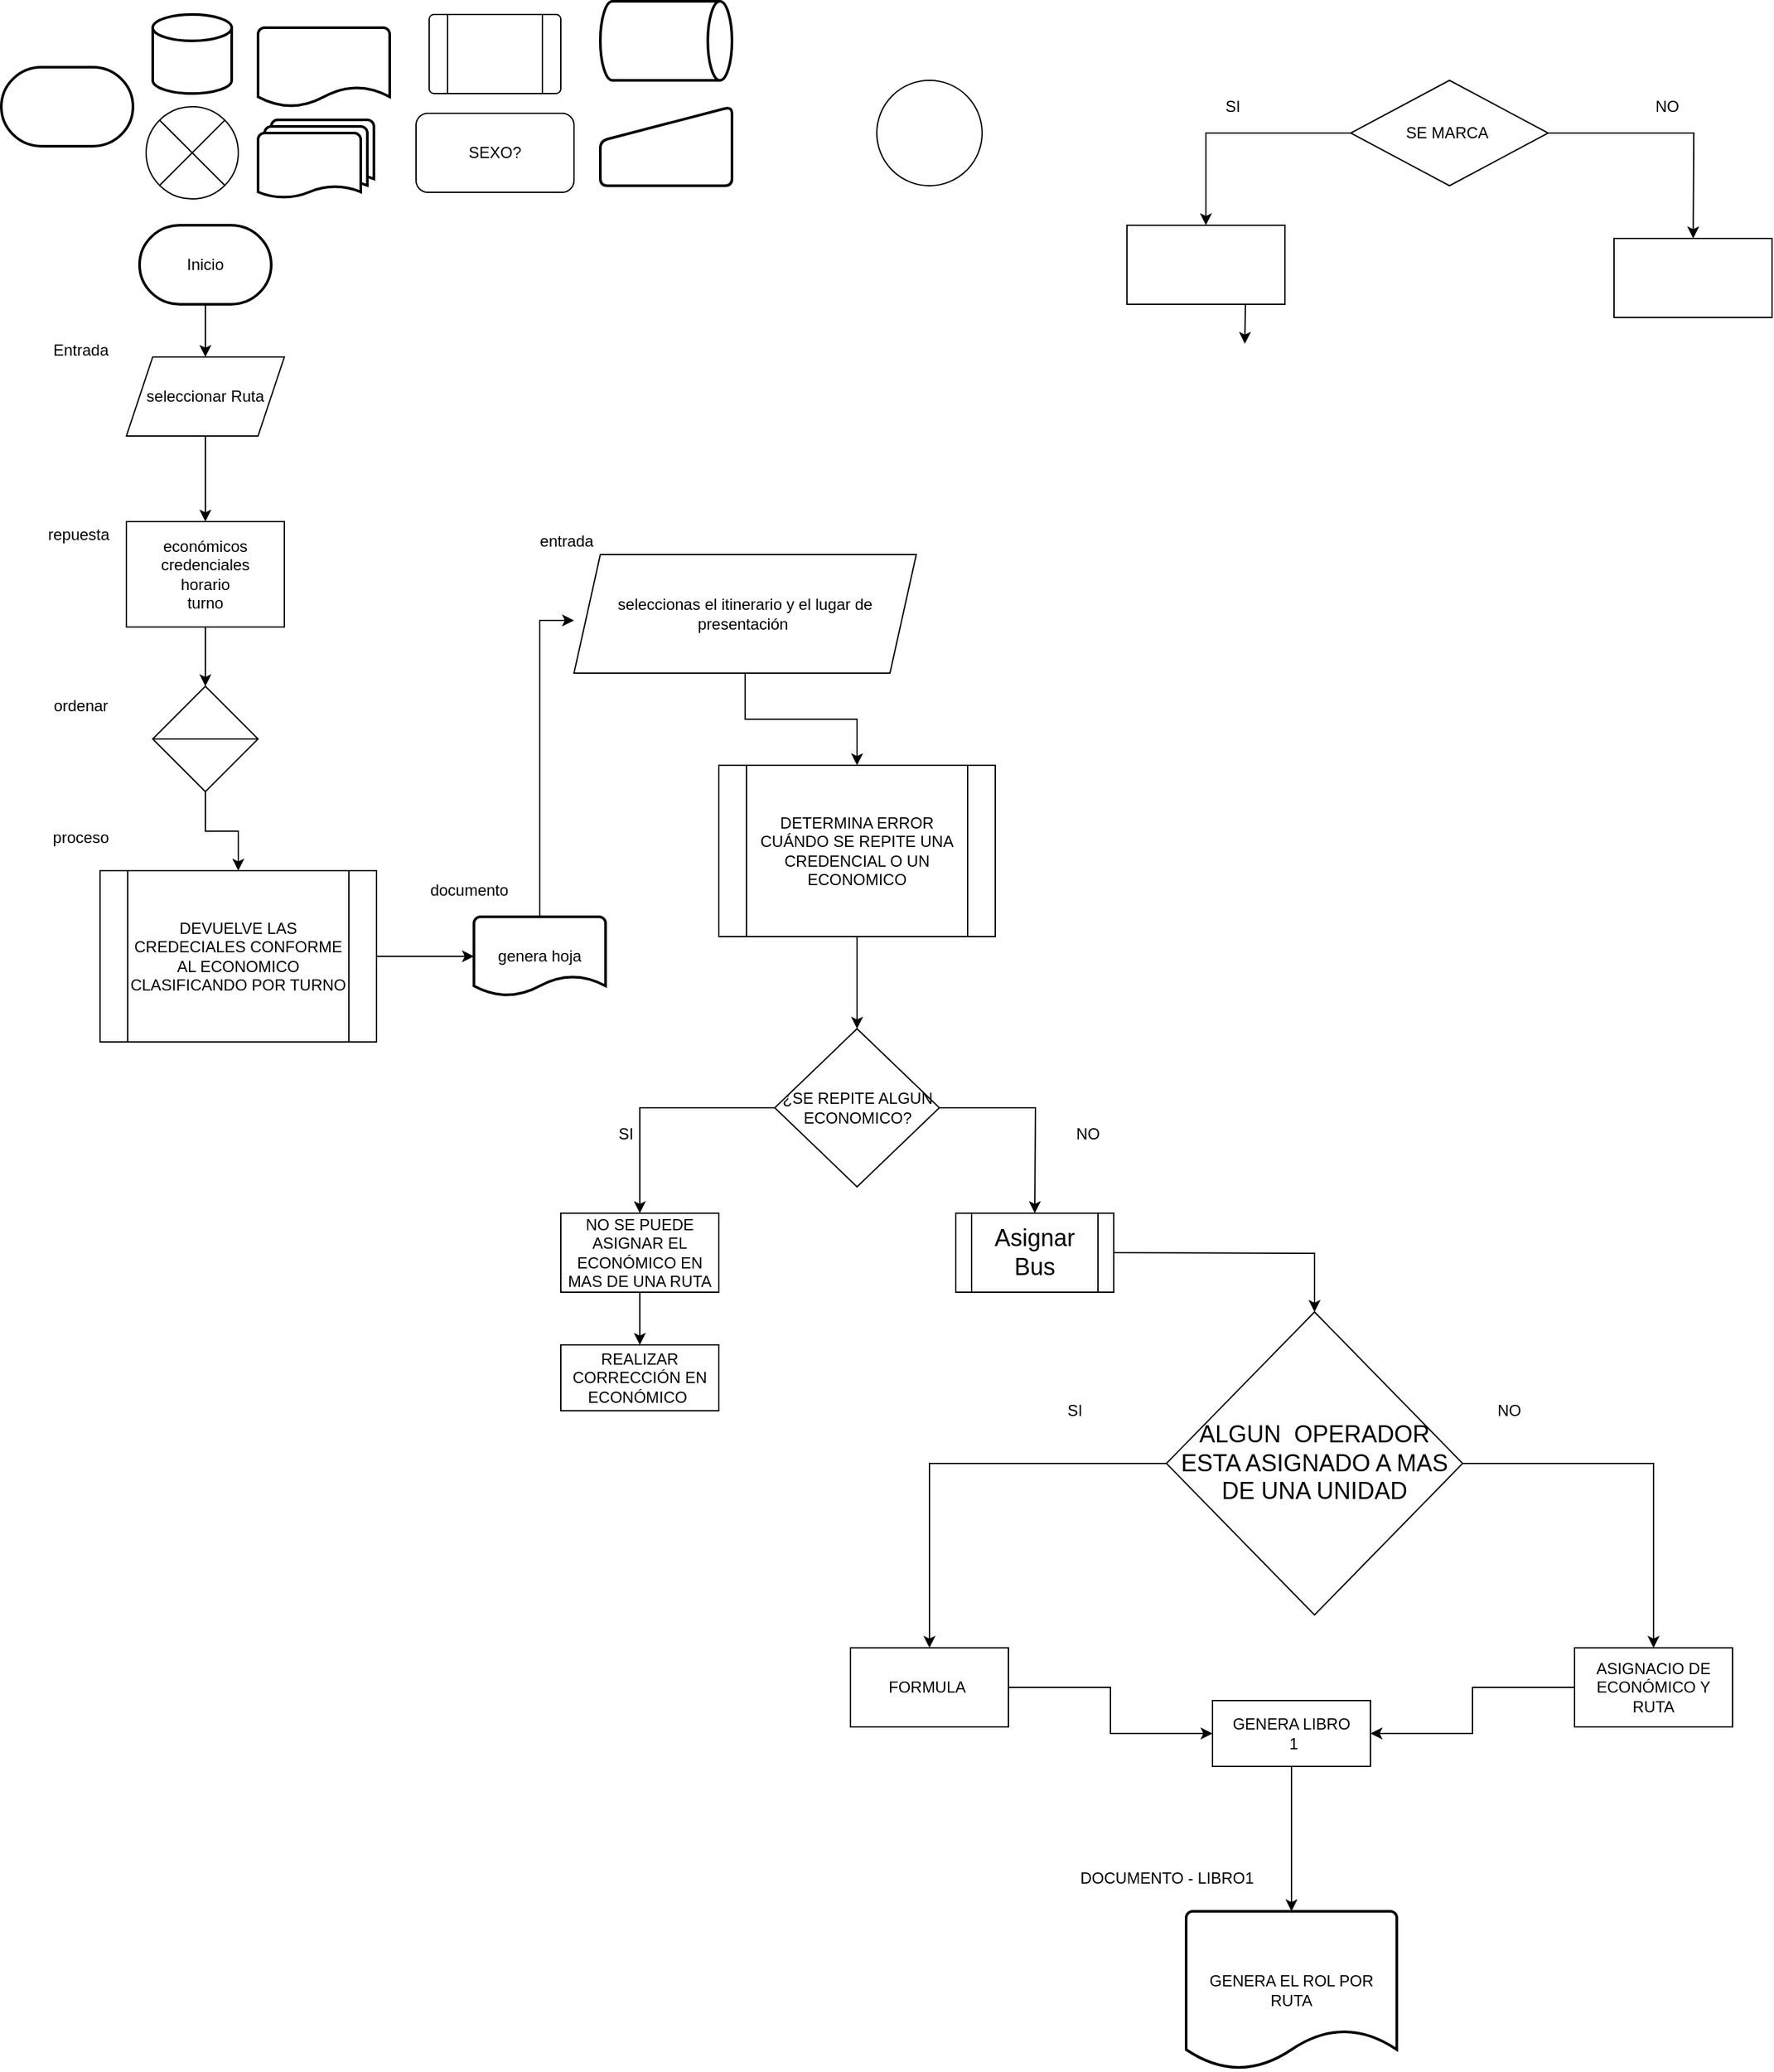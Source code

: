 <mxfile version="20.5.3" type="github">
  <diagram id="6v5yYC2GlbZG30RdDHjr" name="Página-1">
    <mxGraphModel dx="868" dy="482" grid="1" gridSize="10" guides="1" tooltips="1" connect="1" arrows="1" fold="1" page="1" pageScale="1" pageWidth="827" pageHeight="1169" math="0" shadow="0">
      <root>
        <mxCell id="0" />
        <mxCell id="1" parent="0" />
        <mxCell id="MprWjscymkKGWo3uFzGC-1" value="&lt;font style=&quot;vertical-align: inherit;&quot;&gt;&lt;font style=&quot;vertical-align: inherit;&quot;&gt;SEXO?&lt;br&gt;&lt;/font&gt;&lt;/font&gt;" style="rounded=1;whiteSpace=wrap;html=1;" parent="1" vertex="1">
          <mxGeometry x="320" y="105" width="120" height="60" as="geometry" />
        </mxCell>
        <mxCell id="MprWjscymkKGWo3uFzGC-7" value="Entrada" style="text;html=1;align=center;verticalAlign=middle;resizable=0;points=[];autosize=1;strokeColor=none;fillColor=none;" parent="1" vertex="1">
          <mxGeometry x="30" y="270" width="70" height="30" as="geometry" />
        </mxCell>
        <mxCell id="MprWjscymkKGWo3uFzGC-15" value="repuesta&amp;nbsp;&lt;br&gt;" style="text;html=1;align=center;verticalAlign=middle;resizable=0;points=[];autosize=1;strokeColor=none;fillColor=none;" parent="1" vertex="1">
          <mxGeometry x="30" y="410" width="70" height="30" as="geometry" />
        </mxCell>
        <mxCell id="MprWjscymkKGWo3uFzGC-22" value="" style="edgeStyle=orthogonalEdgeStyle;rounded=0;orthogonalLoop=1;jettySize=auto;html=1;fontFamily=Helvetica;fontSize=12;fontColor=default;" parent="1" source="MprWjscymkKGWo3uFzGC-4" target="MprWjscymkKGWo3uFzGC-19" edge="1">
          <mxGeometry relative="1" as="geometry" />
        </mxCell>
        <mxCell id="MprWjscymkKGWo3uFzGC-4" value="económicos&lt;br&gt;credenciales&lt;br&gt;horario&lt;br&gt;turno" style="rounded=0;whiteSpace=wrap;html=1;" parent="1" vertex="1">
          <mxGeometry x="100" y="415" width="120" height="80" as="geometry" />
        </mxCell>
        <mxCell id="MprWjscymkKGWo3uFzGC-28" value="" style="edgeStyle=orthogonalEdgeStyle;rounded=0;orthogonalLoop=1;jettySize=auto;html=1;fontFamily=Helvetica;fontSize=12;fontColor=default;" parent="1" source="MprWjscymkKGWo3uFzGC-17" target="MprWjscymkKGWo3uFzGC-4" edge="1">
          <mxGeometry relative="1" as="geometry" />
        </mxCell>
        <mxCell id="MprWjscymkKGWo3uFzGC-17" value="seleccionar Ruta" style="shape=parallelogram;perimeter=parallelogramPerimeter;whiteSpace=wrap;html=1;fixedSize=1;rounded=0;strokeColor=default;fontFamily=Helvetica;fontSize=12;fontColor=default;fillColor=default;" parent="1" vertex="1">
          <mxGeometry x="100" y="290" width="120" height="60" as="geometry" />
        </mxCell>
        <mxCell id="MprWjscymkKGWo3uFzGC-27" value="" style="edgeStyle=orthogonalEdgeStyle;rounded=0;orthogonalLoop=1;jettySize=auto;html=1;fontFamily=Helvetica;fontSize=12;fontColor=default;" parent="1" source="MprWjscymkKGWo3uFzGC-19" target="MprWjscymkKGWo3uFzGC-25" edge="1">
          <mxGeometry relative="1" as="geometry" />
        </mxCell>
        <mxCell id="MprWjscymkKGWo3uFzGC-19" value="" style="shape=sortShape;perimeter=rhombusPerimeter;whiteSpace=wrap;html=1;rounded=0;strokeColor=default;fontFamily=Helvetica;fontSize=12;fontColor=default;fillColor=default;" parent="1" vertex="1">
          <mxGeometry x="120" y="540" width="80" height="80" as="geometry" />
        </mxCell>
        <mxCell id="MprWjscymkKGWo3uFzGC-20" value="ordenar" style="text;html=1;align=center;verticalAlign=middle;resizable=0;points=[];autosize=1;strokeColor=none;fillColor=none;fontSize=12;fontFamily=Helvetica;fontColor=default;" parent="1" vertex="1">
          <mxGeometry x="35" y="540" width="60" height="30" as="geometry" />
        </mxCell>
        <mxCell id="MprWjscymkKGWo3uFzGC-42" value="" style="edgeStyle=orthogonalEdgeStyle;rounded=0;orthogonalLoop=1;jettySize=auto;html=1;fontFamily=Helvetica;fontSize=12;fontColor=default;" parent="1" source="MprWjscymkKGWo3uFzGC-25" target="MprWjscymkKGWo3uFzGC-41" edge="1">
          <mxGeometry relative="1" as="geometry" />
        </mxCell>
        <mxCell id="MprWjscymkKGWo3uFzGC-25" value="DEVUELVE LAS CREDECIALES CONFORME AL ECONOMICO CLASIFICANDO POR TURNO" style="shape=process;whiteSpace=wrap;html=1;backgroundOutline=1;rounded=0;strokeColor=default;fontFamily=Helvetica;fontSize=12;fontColor=default;fillColor=default;" parent="1" vertex="1">
          <mxGeometry x="80" y="680" width="210" height="130" as="geometry" />
        </mxCell>
        <mxCell id="MprWjscymkKGWo3uFzGC-29" value="proceso" style="text;html=1;align=center;verticalAlign=middle;resizable=0;points=[];autosize=1;strokeColor=none;fillColor=none;fontSize=12;fontFamily=Helvetica;fontColor=default;" parent="1" vertex="1">
          <mxGeometry x="30" y="640" width="70" height="30" as="geometry" />
        </mxCell>
        <mxCell id="MprWjscymkKGWo3uFzGC-30" value="" style="strokeWidth=2;html=1;shape=mxgraph.flowchart.database;whiteSpace=wrap;rounded=0;strokeColor=default;fontFamily=Helvetica;fontSize=12;fontColor=default;fillColor=default;" parent="1" vertex="1">
          <mxGeometry x="120" y="30" width="60" height="60" as="geometry" />
        </mxCell>
        <mxCell id="MprWjscymkKGWo3uFzGC-31" value="" style="strokeWidth=2;html=1;shape=mxgraph.flowchart.document2;whiteSpace=wrap;size=0.25;rounded=0;strokeColor=default;fontFamily=Helvetica;fontSize=12;fontColor=default;fillColor=default;" parent="1" vertex="1">
          <mxGeometry x="200" y="40" width="100" height="60" as="geometry" />
        </mxCell>
        <mxCell id="MprWjscymkKGWo3uFzGC-32" value="" style="verticalLabelPosition=bottom;verticalAlign=top;html=1;shape=mxgraph.flowchart.or;rounded=0;strokeColor=default;fontFamily=Helvetica;fontSize=12;fontColor=default;fillColor=default;" parent="1" vertex="1">
          <mxGeometry x="115" y="100" width="70" height="70" as="geometry" />
        </mxCell>
        <mxCell id="MprWjscymkKGWo3uFzGC-33" value="" style="strokeWidth=2;html=1;shape=mxgraph.flowchart.multi-document;whiteSpace=wrap;rounded=0;strokeColor=default;fontFamily=Helvetica;fontSize=12;fontColor=default;fillColor=default;" parent="1" vertex="1">
          <mxGeometry x="200" y="110" width="88" height="60" as="geometry" />
        </mxCell>
        <mxCell id="MprWjscymkKGWo3uFzGC-34" value="" style="verticalLabelPosition=bottom;verticalAlign=top;html=1;shape=process;whiteSpace=wrap;rounded=1;size=0.14;arcSize=6;strokeColor=default;fontFamily=Helvetica;fontSize=12;fontColor=default;fillColor=default;" parent="1" vertex="1">
          <mxGeometry x="330" y="30" width="100" height="60" as="geometry" />
        </mxCell>
        <mxCell id="MprWjscymkKGWo3uFzGC-36" value="" style="html=1;strokeWidth=2;shape=manualInput;whiteSpace=wrap;rounded=1;size=26;arcSize=11;strokeColor=default;fontFamily=Helvetica;fontSize=12;fontColor=default;fillColor=default;" parent="1" vertex="1">
          <mxGeometry x="460" y="100" width="100" height="60" as="geometry" />
        </mxCell>
        <mxCell id="MprWjscymkKGWo3uFzGC-37" value="" style="strokeWidth=2;html=1;shape=mxgraph.flowchart.direct_data;whiteSpace=wrap;rounded=0;strokeColor=default;fontFamily=Helvetica;fontSize=12;fontColor=default;fillColor=default;" parent="1" vertex="1">
          <mxGeometry x="460" y="20" width="100" height="60" as="geometry" />
        </mxCell>
        <mxCell id="MprWjscymkKGWo3uFzGC-39" value="" style="edgeStyle=orthogonalEdgeStyle;rounded=0;orthogonalLoop=1;jettySize=auto;html=1;fontFamily=Helvetica;fontSize=12;fontColor=default;" parent="1" source="MprWjscymkKGWo3uFzGC-38" target="MprWjscymkKGWo3uFzGC-17" edge="1">
          <mxGeometry relative="1" as="geometry" />
        </mxCell>
        <mxCell id="MprWjscymkKGWo3uFzGC-38" value="Inicio" style="strokeWidth=2;html=1;shape=mxgraph.flowchart.terminator;whiteSpace=wrap;rounded=0;strokeColor=default;fontFamily=Helvetica;fontSize=12;fontColor=default;fillColor=default;" parent="1" vertex="1">
          <mxGeometry x="110" y="190" width="100" height="60" as="geometry" />
        </mxCell>
        <mxCell id="MprWjscymkKGWo3uFzGC-40" value="" style="strokeWidth=2;html=1;shape=mxgraph.flowchart.terminator;whiteSpace=wrap;rounded=0;strokeColor=default;fontFamily=Helvetica;fontSize=12;fontColor=default;fillColor=default;" parent="1" vertex="1">
          <mxGeometry x="5" y="70" width="100" height="60" as="geometry" />
        </mxCell>
        <mxCell id="MprWjscymkKGWo3uFzGC-45" value="" style="edgeStyle=orthogonalEdgeStyle;rounded=0;orthogonalLoop=1;jettySize=auto;html=1;fontFamily=Helvetica;fontSize=12;fontColor=default;entryX=0;entryY=0.556;entryDx=0;entryDy=0;entryPerimeter=0;" parent="1" source="MprWjscymkKGWo3uFzGC-41" target="MprWjscymkKGWo3uFzGC-44" edge="1">
          <mxGeometry relative="1" as="geometry" />
        </mxCell>
        <mxCell id="MprWjscymkKGWo3uFzGC-41" value="genera hoja" style="strokeWidth=2;html=1;shape=mxgraph.flowchart.document2;whiteSpace=wrap;size=0.25;rounded=0;strokeColor=default;fontFamily=Helvetica;fontSize=12;fontColor=default;fillColor=default;" parent="1" vertex="1">
          <mxGeometry x="364" y="715" width="100" height="60" as="geometry" />
        </mxCell>
        <mxCell id="MprWjscymkKGWo3uFzGC-43" value="documento&lt;br&gt;" style="text;html=1;align=center;verticalAlign=middle;resizable=0;points=[];autosize=1;strokeColor=none;fillColor=none;fontSize=12;fontFamily=Helvetica;fontColor=default;" parent="1" vertex="1">
          <mxGeometry x="320" y="680" width="80" height="30" as="geometry" />
        </mxCell>
        <mxCell id="MprWjscymkKGWo3uFzGC-50" value="" style="edgeStyle=orthogonalEdgeStyle;rounded=0;orthogonalLoop=1;jettySize=auto;html=1;fontFamily=Helvetica;fontSize=12;fontColor=default;" parent="1" source="MprWjscymkKGWo3uFzGC-44" target="MprWjscymkKGWo3uFzGC-49" edge="1">
          <mxGeometry relative="1" as="geometry" />
        </mxCell>
        <mxCell id="MprWjscymkKGWo3uFzGC-44" value="seleccionas el itinerario y el lugar de presentación&amp;nbsp;" style="shape=parallelogram;perimeter=parallelogramPerimeter;whiteSpace=wrap;html=1;fixedSize=1;rounded=0;strokeColor=default;fontFamily=Helvetica;fontSize=12;fontColor=default;fillColor=default;" parent="1" vertex="1">
          <mxGeometry x="440" y="440" width="260" height="90" as="geometry" />
        </mxCell>
        <mxCell id="MprWjscymkKGWo3uFzGC-46" value="entrada" style="text;html=1;align=center;verticalAlign=middle;resizable=0;points=[];autosize=1;strokeColor=none;fillColor=none;fontSize=12;fontFamily=Helvetica;fontColor=default;" parent="1" vertex="1">
          <mxGeometry x="404" y="415" width="60" height="30" as="geometry" />
        </mxCell>
        <mxCell id="MprWjscymkKGWo3uFzGC-52" value="" style="edgeStyle=orthogonalEdgeStyle;rounded=0;orthogonalLoop=1;jettySize=auto;html=1;fontFamily=Helvetica;fontSize=12;fontColor=default;" parent="1" source="MprWjscymkKGWo3uFzGC-49" target="MprWjscymkKGWo3uFzGC-51" edge="1">
          <mxGeometry relative="1" as="geometry" />
        </mxCell>
        <mxCell id="MprWjscymkKGWo3uFzGC-49" value="DETERMINA ERROR CUÁNDO SE REPITE UNA CREDENCIAL O UN ECONOMICO" style="shape=process;whiteSpace=wrap;html=1;backgroundOutline=1;rounded=0;strokeColor=default;fontFamily=Helvetica;fontSize=12;fontColor=default;fillColor=default;" parent="1" vertex="1">
          <mxGeometry x="550" y="600" width="210" height="130" as="geometry" />
        </mxCell>
        <mxCell id="MprWjscymkKGWo3uFzGC-56" value="" style="edgeStyle=orthogonalEdgeStyle;rounded=0;orthogonalLoop=1;jettySize=auto;html=1;fontFamily=Helvetica;fontSize=12;fontColor=default;entryX=0.5;entryY=0;entryDx=0;entryDy=0;" parent="1" source="MprWjscymkKGWo3uFzGC-51" target="MprWjscymkKGWo3uFzGC-60" edge="1">
          <mxGeometry relative="1" as="geometry">
            <mxPoint x="510" y="940" as="targetPoint" />
          </mxGeometry>
        </mxCell>
        <mxCell id="MprWjscymkKGWo3uFzGC-57" value="" style="edgeStyle=orthogonalEdgeStyle;rounded=0;orthogonalLoop=1;jettySize=auto;html=1;fontFamily=Helvetica;fontSize=12;fontColor=default;" parent="1" source="MprWjscymkKGWo3uFzGC-51" edge="1">
          <mxGeometry relative="1" as="geometry">
            <mxPoint x="790" y="940" as="targetPoint" />
          </mxGeometry>
        </mxCell>
        <mxCell id="MprWjscymkKGWo3uFzGC-51" value="¿SE REPITE ALGUN ECONOMICO?" style="rhombus;whiteSpace=wrap;html=1;rounded=0;strokeColor=default;fontFamily=Helvetica;fontSize=12;fontColor=default;fillColor=default;" parent="1" vertex="1">
          <mxGeometry x="592.5" y="800" width="125" height="120" as="geometry" />
        </mxCell>
        <mxCell id="MprWjscymkKGWo3uFzGC-53" value="" style="ellipse;whiteSpace=wrap;html=1;rounded=0;strokeColor=default;fontFamily=Helvetica;fontSize=12;fontColor=default;fillColor=default;" parent="1" vertex="1">
          <mxGeometry x="670" y="80" width="80" height="80" as="geometry" />
        </mxCell>
        <mxCell id="MprWjscymkKGWo3uFzGC-63" value="" style="edgeStyle=orthogonalEdgeStyle;rounded=0;orthogonalLoop=1;jettySize=auto;html=1;fontFamily=Helvetica;fontSize=12;fontColor=default;" parent="1" target="MprWjscymkKGWo3uFzGC-62" edge="1">
          <mxGeometry relative="1" as="geometry">
            <mxPoint x="850" y="970" as="sourcePoint" />
          </mxGeometry>
        </mxCell>
        <mxCell id="MprWjscymkKGWo3uFzGC-58" value="SI" style="text;html=1;align=center;verticalAlign=middle;resizable=0;points=[];autosize=1;strokeColor=none;fillColor=none;fontSize=12;fontFamily=Helvetica;fontColor=default;" parent="1" vertex="1">
          <mxGeometry x="464" y="865" width="30" height="30" as="geometry" />
        </mxCell>
        <mxCell id="MprWjscymkKGWo3uFzGC-59" value="NO" style="text;html=1;align=center;verticalAlign=middle;resizable=0;points=[];autosize=1;strokeColor=none;fillColor=none;fontSize=12;fontFamily=Helvetica;fontColor=default;" parent="1" vertex="1">
          <mxGeometry x="810" y="865" width="40" height="30" as="geometry" />
        </mxCell>
        <mxCell id="MprWjscymkKGWo3uFzGC-104" value="" style="edgeStyle=orthogonalEdgeStyle;rounded=0;orthogonalLoop=1;jettySize=auto;html=1;fontFamily=Helvetica;fontSize=18;fontColor=default;" parent="1" source="MprWjscymkKGWo3uFzGC-60" target="MprWjscymkKGWo3uFzGC-94" edge="1">
          <mxGeometry relative="1" as="geometry" />
        </mxCell>
        <mxCell id="MprWjscymkKGWo3uFzGC-60" value="NO SE PUEDE ASIGNAR EL ECONÓMICO EN MAS DE UNA RUTA" style="rounded=0;whiteSpace=wrap;html=1;strokeColor=default;fontFamily=Helvetica;fontSize=12;fontColor=default;fillColor=default;" parent="1" vertex="1">
          <mxGeometry x="430" y="940" width="120" height="60" as="geometry" />
        </mxCell>
        <mxCell id="MprWjscymkKGWo3uFzGC-65" value="" style="edgeStyle=orthogonalEdgeStyle;rounded=0;orthogonalLoop=1;jettySize=auto;html=1;fontFamily=Helvetica;fontSize=12;fontColor=default;" parent="1" source="MprWjscymkKGWo3uFzGC-62" target="MprWjscymkKGWo3uFzGC-64" edge="1">
          <mxGeometry relative="1" as="geometry" />
        </mxCell>
        <mxCell id="MprWjscymkKGWo3uFzGC-69" value="" style="edgeStyle=orthogonalEdgeStyle;rounded=0;orthogonalLoop=1;jettySize=auto;html=1;fontFamily=Helvetica;fontSize=12;fontColor=default;" parent="1" source="MprWjscymkKGWo3uFzGC-62" target="MprWjscymkKGWo3uFzGC-66" edge="1">
          <mxGeometry relative="1" as="geometry" />
        </mxCell>
        <mxCell id="MprWjscymkKGWo3uFzGC-62" value="&lt;font style=&quot;font-size: 18px;&quot;&gt;ALGUN&amp;nbsp; OPERADOR ESTA ASIGNADO A MAS DE UNA UNIDAD&lt;/font&gt;" style="rhombus;whiteSpace=wrap;html=1;rounded=0;strokeColor=default;fontFamily=Helvetica;fontSize=12;fontColor=default;fillColor=default;direction=north;" parent="1" vertex="1">
          <mxGeometry x="890" y="1015" width="225" height="230" as="geometry" />
        </mxCell>
        <mxCell id="MprWjscymkKGWo3uFzGC-98" value="" style="edgeStyle=orthogonalEdgeStyle;rounded=0;orthogonalLoop=1;jettySize=auto;html=1;fontFamily=Helvetica;fontSize=12;fontColor=default;" parent="1" source="MprWjscymkKGWo3uFzGC-64" target="MprWjscymkKGWo3uFzGC-96" edge="1">
          <mxGeometry relative="1" as="geometry" />
        </mxCell>
        <mxCell id="MprWjscymkKGWo3uFzGC-64" value="FORMULA&amp;nbsp;" style="rounded=0;whiteSpace=wrap;html=1;strokeColor=default;fontFamily=Helvetica;fontSize=12;fontColor=default;fillColor=default;" parent="1" vertex="1">
          <mxGeometry x="650" y="1270" width="120" height="60" as="geometry" />
        </mxCell>
        <mxCell id="MprWjscymkKGWo3uFzGC-100" value="" style="edgeStyle=orthogonalEdgeStyle;rounded=0;orthogonalLoop=1;jettySize=auto;html=1;fontFamily=Helvetica;fontSize=18;fontColor=default;" parent="1" source="MprWjscymkKGWo3uFzGC-66" target="MprWjscymkKGWo3uFzGC-96" edge="1">
          <mxGeometry relative="1" as="geometry" />
        </mxCell>
        <mxCell id="MprWjscymkKGWo3uFzGC-66" value="ASIGNACIO DE ECONÓMICO Y RUTA" style="rounded=0;whiteSpace=wrap;html=1;strokeColor=default;fontFamily=Helvetica;fontSize=12;fontColor=default;fillColor=default;" parent="1" vertex="1">
          <mxGeometry x="1200" y="1270" width="120" height="60" as="geometry" />
        </mxCell>
        <mxCell id="MprWjscymkKGWo3uFzGC-75" value="SI" style="text;html=1;align=center;verticalAlign=middle;resizable=0;points=[];autosize=1;strokeColor=none;fillColor=none;fontSize=12;fontFamily=Helvetica;fontColor=default;" parent="1" vertex="1">
          <mxGeometry x="805" y="1075" width="30" height="30" as="geometry" />
        </mxCell>
        <mxCell id="MprWjscymkKGWo3uFzGC-76" value="NO" style="text;html=1;align=center;verticalAlign=middle;resizable=0;points=[];autosize=1;strokeColor=none;fillColor=none;fontSize=12;fontFamily=Helvetica;fontColor=default;" parent="1" vertex="1">
          <mxGeometry x="1130" y="1075" width="40" height="30" as="geometry" />
        </mxCell>
        <mxCell id="MprWjscymkKGWo3uFzGC-80" value="" style="edgeStyle=orthogonalEdgeStyle;rounded=0;orthogonalLoop=1;jettySize=auto;html=1;fontFamily=Helvetica;fontSize=12;fontColor=default;" parent="1" source="MprWjscymkKGWo3uFzGC-82" target="MprWjscymkKGWo3uFzGC-83" edge="1">
          <mxGeometry relative="1" as="geometry" />
        </mxCell>
        <mxCell id="MprWjscymkKGWo3uFzGC-81" value="" style="edgeStyle=orthogonalEdgeStyle;rounded=0;orthogonalLoop=1;jettySize=auto;html=1;fontFamily=Helvetica;fontSize=12;fontColor=default;" parent="1" source="MprWjscymkKGWo3uFzGC-82" edge="1">
          <mxGeometry relative="1" as="geometry">
            <mxPoint x="1290.091" y="200" as="targetPoint" />
          </mxGeometry>
        </mxCell>
        <mxCell id="MprWjscymkKGWo3uFzGC-82" value="SE MARCA&amp;nbsp;" style="rhombus;whiteSpace=wrap;html=1;rounded=0;strokeColor=default;fontFamily=Helvetica;fontSize=12;fontColor=default;fillColor=default;" parent="1" vertex="1">
          <mxGeometry x="1030" y="80" width="150" height="80" as="geometry" />
        </mxCell>
        <mxCell id="MprWjscymkKGWo3uFzGC-86" style="edgeStyle=orthogonalEdgeStyle;rounded=0;orthogonalLoop=1;jettySize=auto;html=1;exitX=0.75;exitY=1;exitDx=0;exitDy=0;fontFamily=Helvetica;fontSize=12;fontColor=default;" parent="1" source="MprWjscymkKGWo3uFzGC-83" edge="1">
          <mxGeometry relative="1" as="geometry">
            <mxPoint x="949.545" y="280" as="targetPoint" />
          </mxGeometry>
        </mxCell>
        <mxCell id="MprWjscymkKGWo3uFzGC-83" value="" style="rounded=0;whiteSpace=wrap;html=1;strokeColor=default;fontFamily=Helvetica;fontSize=12;fontColor=default;fillColor=default;" parent="1" vertex="1">
          <mxGeometry x="860" y="190" width="120" height="60" as="geometry" />
        </mxCell>
        <mxCell id="MprWjscymkKGWo3uFzGC-84" value="SI" style="text;html=1;align=center;verticalAlign=middle;resizable=0;points=[];autosize=1;strokeColor=none;fillColor=none;fontSize=12;fontFamily=Helvetica;fontColor=default;" parent="1" vertex="1">
          <mxGeometry x="925" y="85" width="30" height="30" as="geometry" />
        </mxCell>
        <mxCell id="MprWjscymkKGWo3uFzGC-85" value="NO" style="text;html=1;align=center;verticalAlign=middle;resizable=0;points=[];autosize=1;strokeColor=none;fillColor=none;fontSize=12;fontFamily=Helvetica;fontColor=default;" parent="1" vertex="1">
          <mxGeometry x="1250" y="85" width="40" height="30" as="geometry" />
        </mxCell>
        <mxCell id="MprWjscymkKGWo3uFzGC-87" value="" style="rounded=0;whiteSpace=wrap;html=1;strokeColor=default;fontFamily=Helvetica;fontSize=12;fontColor=default;fillColor=default;" parent="1" vertex="1">
          <mxGeometry x="1230" y="200" width="120" height="60" as="geometry" />
        </mxCell>
        <mxCell id="MprWjscymkKGWo3uFzGC-89" value="GENERA EL ROL POR RUTA" style="strokeWidth=2;html=1;shape=mxgraph.flowchart.document2;whiteSpace=wrap;size=0.25;rounded=0;strokeColor=default;fontFamily=Helvetica;fontSize=12;fontColor=default;fillColor=default;" parent="1" vertex="1">
          <mxGeometry x="905" y="1470" width="160" height="120" as="geometry" />
        </mxCell>
        <mxCell id="MprWjscymkKGWo3uFzGC-94" value="REALIZAR CORRECCIÓN EN ECONÓMICO&amp;nbsp;" style="rounded=0;whiteSpace=wrap;html=1;strokeColor=default;fontFamily=Helvetica;fontSize=12;fontColor=default;fillColor=default;" parent="1" vertex="1">
          <mxGeometry x="430" y="1040" width="120" height="50" as="geometry" />
        </mxCell>
        <mxCell id="MprWjscymkKGWo3uFzGC-102" value="" style="edgeStyle=orthogonalEdgeStyle;rounded=0;orthogonalLoop=1;jettySize=auto;html=1;fontFamily=Helvetica;fontSize=18;fontColor=default;" parent="1" source="MprWjscymkKGWo3uFzGC-96" target="MprWjscymkKGWo3uFzGC-89" edge="1">
          <mxGeometry relative="1" as="geometry" />
        </mxCell>
        <mxCell id="MprWjscymkKGWo3uFzGC-96" value="GENERA LIBRO&lt;br&gt;&amp;nbsp;1" style="whiteSpace=wrap;html=1;rounded=0;strokeColor=default;fontFamily=Helvetica;fontSize=12;fontColor=default;fillColor=default;" parent="1" vertex="1">
          <mxGeometry x="925" y="1310" width="120" height="50" as="geometry" />
        </mxCell>
        <mxCell id="MprWjscymkKGWo3uFzGC-97" value="DOCUMENTO -&amp;nbsp;LIBRO1" style="text;html=1;align=center;verticalAlign=middle;resizable=0;points=[];autosize=1;strokeColor=none;fillColor=none;fontSize=12;fontFamily=Helvetica;fontColor=default;" parent="1" vertex="1">
          <mxGeometry x="810" y="1430" width="160" height="30" as="geometry" />
        </mxCell>
        <mxCell id="MprWjscymkKGWo3uFzGC-103" value="Asignar Bus" style="shape=process;whiteSpace=wrap;html=1;backgroundOutline=1;rounded=0;strokeColor=default;fontFamily=Helvetica;fontSize=18;fontColor=default;fillColor=default;" parent="1" vertex="1">
          <mxGeometry x="730" y="940" width="120" height="60" as="geometry" />
        </mxCell>
      </root>
    </mxGraphModel>
  </diagram>
</mxfile>
